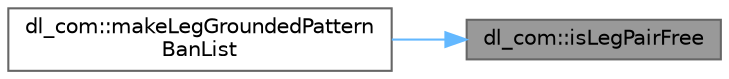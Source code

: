 digraph "dl_com::isLegPairFree"
{
 // LATEX_PDF_SIZE
  bgcolor="transparent";
  edge [fontname=Helvetica,fontsize=10,labelfontname=Helvetica,labelfontsize=10];
  node [fontname=Helvetica,fontsize=10,shape=box,height=0.2,width=0.4];
  rankdir="RL";
  Node1 [id="Node000001",label="dl_com::isLegPairFree",height=0.2,width=0.4,color="gray40", fillcolor="grey60", style="filled", fontcolor="black",tooltip="leg_indexと leg_index + 1 番の脚がともに遊脚になる時にtrueを返す関数．初期化用に使用している"];
  Node1 -> Node2 [id="edge1_Node000001_Node000002",dir="back",color="steelblue1",style="solid",tooltip=" "];
  Node2 [id="Node000002",label="dl_com::makeLegGroundedPattern\lBanList",height=0.2,width=0.4,color="grey40", fillcolor="white", style="filled",URL="$namespacedl__com.html#a1c98929ee34aa803bb98cc345dcae146",tooltip="重心位置から使用不可能な接地パターンを作成する関数．初期化時に一度だけ呼び出す．"];
}
